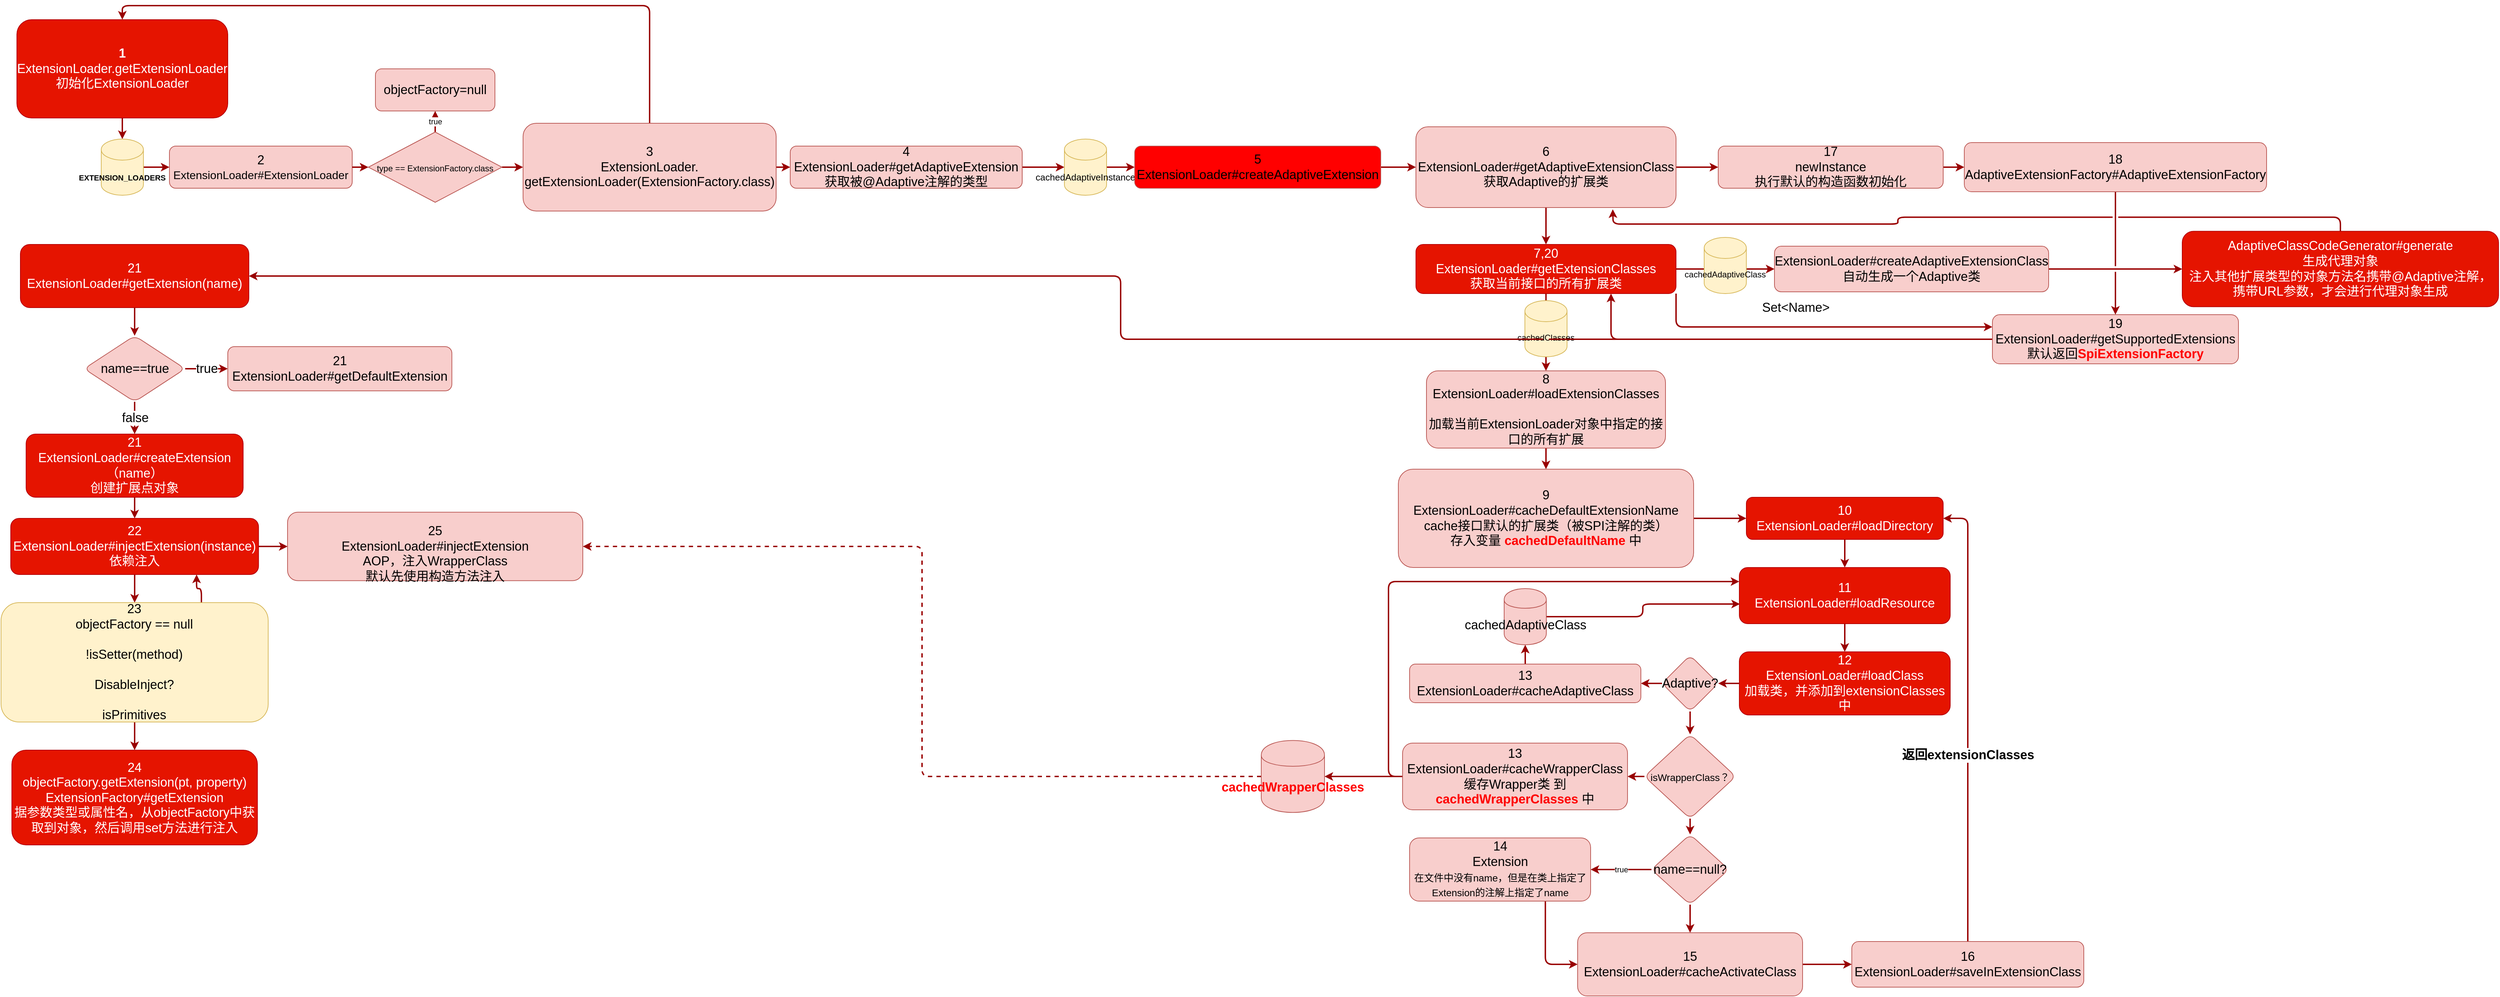 <mxfile version="14.5.1" type="device" pages="2"><diagram id="BJDHhMjycBb8ncR5PtUw" name="spi源码解析v1.0"><mxGraphModel dx="2678" dy="1761" grid="1" gridSize="10" guides="0" tooltips="1" connect="1" arrows="1" fold="1" page="1" pageScale="1" pageWidth="827" pageHeight="1169" math="0" shadow="0"><root><mxCell id="6gTTZ6yDLrQoe-4c05XS-0"/><mxCell id="6gTTZ6yDLrQoe-4c05XS-1" parent="6gTTZ6yDLrQoe-4c05XS-0"/><mxCell id="R_DeVtL2F_jMCmhzzTFe-1" value="" style="edgeStyle=orthogonalEdgeStyle;rounded=1;orthogonalLoop=1;jettySize=auto;html=1;strokeWidth=2;strokeColor=#990000;" parent="6gTTZ6yDLrQoe-4c05XS-1" source="6gTTZ6yDLrQoe-4c05XS-2" target="R_DeVtL2F_jMCmhzzTFe-0" edge="1"><mxGeometry relative="1" as="geometry"/></mxCell><mxCell id="6gTTZ6yDLrQoe-4c05XS-2" value="&lt;font style=&quot;font-size: 18px&quot;&gt;&lt;b&gt;1&lt;br&gt;&lt;/b&gt;ExtensionLoader.getExtensionLoader&lt;br&gt;初始化ExtensionLoader&lt;br&gt;&lt;/font&gt;" style="rounded=1;whiteSpace=wrap;html=1;fillColor=#e51400;strokeColor=#B20000;fontColor=#ffffff;" parent="6gTTZ6yDLrQoe-4c05XS-1" vertex="1"><mxGeometry x="-890" y="-1140" width="300" height="140" as="geometry"/></mxCell><mxCell id="mGJ6wya0VJIIWtxUanmy-1" value="" style="edgeStyle=orthogonalEdgeStyle;rounded=1;orthogonalLoop=1;jettySize=auto;html=1;strokeColor=#990000;strokeWidth=2;jumpStyle=arc;" parent="6gTTZ6yDLrQoe-4c05XS-1" source="u1w59SJQdLL8rpokcKVa-0" target="mGJ6wya0VJIIWtxUanmy-0" edge="1"><mxGeometry relative="1" as="geometry"/></mxCell><mxCell id="fHZmzMiJf6IcAJnwb4XA-0" value="&lt;span style=&quot;font-size: 18px&quot;&gt;2&lt;/span&gt;&lt;br&gt;&lt;font style=&quot;font-size: 16px&quot;&gt;ExtensionLoader#ExtensionLoader&lt;/font&gt;" style="whiteSpace=wrap;html=1;rounded=1;strokeColor=#b85450;fillColor=#f8cecc;" parent="6gTTZ6yDLrQoe-4c05XS-1" vertex="1"><mxGeometry x="-673" y="-960" width="260" height="60" as="geometry"/></mxCell><mxCell id="R_DeVtL2F_jMCmhzzTFe-2" value="" style="edgeStyle=orthogonalEdgeStyle;rounded=1;orthogonalLoop=1;jettySize=auto;html=1;strokeColor=#990000;strokeWidth=2;jumpStyle=arc;" parent="6gTTZ6yDLrQoe-4c05XS-1" source="R_DeVtL2F_jMCmhzzTFe-0" target="fHZmzMiJf6IcAJnwb4XA-0" edge="1"><mxGeometry relative="1" as="geometry"/></mxCell><mxCell id="R_DeVtL2F_jMCmhzzTFe-0" value="&lt;b&gt;&lt;font style=&quot;font-size: 11px&quot;&gt;EXTENSION_LOADERS&lt;/font&gt;&lt;/b&gt;" style="shape=cylinder3;whiteSpace=wrap;html=1;boundedLbl=1;backgroundOutline=1;size=15;shadow=0;strokeColor=#d6b656;fontSize=18;fillColor=#fff2cc;" parent="6gTTZ6yDLrQoe-4c05XS-1" vertex="1"><mxGeometry x="-770" y="-970" width="60" height="80" as="geometry"/></mxCell><mxCell id="9yKYqp6RQ7JMMkmmD2PB-1" style="edgeStyle=orthogonalEdgeStyle;rounded=1;jumpStyle=arc;orthogonalLoop=1;jettySize=auto;html=1;exitX=0.5;exitY=0;exitDx=0;exitDy=0;entryX=0.5;entryY=0;entryDx=0;entryDy=0;strokeColor=#990000;strokeWidth=2;" parent="6gTTZ6yDLrQoe-4c05XS-1" source="mGJ6wya0VJIIWtxUanmy-0" target="6gTTZ6yDLrQoe-4c05XS-2" edge="1"><mxGeometry relative="1" as="geometry"/></mxCell><mxCell id="YEN8LTFZNsTMupnvZyDp-1" value="" style="edgeStyle=orthogonalEdgeStyle;rounded=1;jumpStyle=gap;orthogonalLoop=1;jettySize=auto;html=1;strokeColor=#990000;strokeWidth=2;" parent="6gTTZ6yDLrQoe-4c05XS-1" source="mGJ6wya0VJIIWtxUanmy-0" target="-ad1sdJt5uWBsC2xiEd5-0" edge="1"><mxGeometry relative="1" as="geometry"/></mxCell><mxCell id="mGJ6wya0VJIIWtxUanmy-0" value="&lt;span&gt;3&lt;br&gt;ExtensionLoader.&lt;br&gt;getExtensionLoader(ExtensionFactory.class)&lt;/span&gt;" style="whiteSpace=wrap;html=1;shadow=0;fontSize=18;strokeColor=#b85450;fillColor=#f8cecc;rounded=1;" parent="6gTTZ6yDLrQoe-4c05XS-1" vertex="1"><mxGeometry x="-170" y="-992.5" width="360" height="125" as="geometry"/></mxCell><mxCell id="HsuUEwpqDkapGSjjaiV0-1" value="true" style="edgeStyle=orthogonalEdgeStyle;rounded=1;orthogonalLoop=1;jettySize=auto;html=1;strokeColor=#990000;strokeWidth=2;jumpStyle=gap;" parent="6gTTZ6yDLrQoe-4c05XS-1" source="u1w59SJQdLL8rpokcKVa-0" target="HsuUEwpqDkapGSjjaiV0-0" edge="1"><mxGeometry relative="1" as="geometry"/></mxCell><mxCell id="u1w59SJQdLL8rpokcKVa-0" value="&lt;span&gt;&lt;font style=&quot;font-size: 12px&quot;&gt;type == ExtensionFactory.class&lt;/font&gt;&lt;/span&gt;" style="rhombus;whiteSpace=wrap;html=1;shadow=0;strokeColor=#b85450;fontSize=18;fillColor=#f8cecc;" parent="6gTTZ6yDLrQoe-4c05XS-1" vertex="1"><mxGeometry x="-390" y="-980" width="190" height="100" as="geometry"/></mxCell><mxCell id="u1w59SJQdLL8rpokcKVa-1" value="" style="edgeStyle=orthogonalEdgeStyle;rounded=1;orthogonalLoop=1;jettySize=auto;html=1;strokeColor=#990000;strokeWidth=2;jumpStyle=arc;" parent="6gTTZ6yDLrQoe-4c05XS-1" source="fHZmzMiJf6IcAJnwb4XA-0" target="u1w59SJQdLL8rpokcKVa-0" edge="1"><mxGeometry relative="1" as="geometry"><mxPoint x="-190" y="-1070" as="sourcePoint"/><mxPoint x="120" y="-1065" as="targetPoint"/></mxGeometry></mxCell><mxCell id="HsuUEwpqDkapGSjjaiV0-0" value="&lt;span&gt;objectFactory=null&lt;/span&gt;" style="rounded=1;whiteSpace=wrap;html=1;shadow=0;strokeColor=#b85450;fontSize=18;fillColor=#f8cecc;" parent="6gTTZ6yDLrQoe-4c05XS-1" vertex="1"><mxGeometry x="-380" y="-1070" width="170" height="60" as="geometry"/></mxCell><mxCell id="YEN8LTFZNsTMupnvZyDp-2" value="" style="edgeStyle=orthogonalEdgeStyle;rounded=1;jumpStyle=gap;orthogonalLoop=1;jettySize=auto;html=1;strokeColor=#990000;strokeWidth=2;" parent="6gTTZ6yDLrQoe-4c05XS-1" source="-ad1sdJt5uWBsC2xiEd5-0" target="xCl6rjRhzeNygFHYOf---0" edge="1"><mxGeometry relative="1" as="geometry"/></mxCell><mxCell id="-ad1sdJt5uWBsC2xiEd5-0" value="&lt;span&gt;4&lt;br&gt;&lt;/span&gt;ExtensionLoader#getAdaptiveExtension&lt;br&gt;&lt;span&gt;获取被@Adaptive注解的类型&lt;/span&gt;" style="whiteSpace=wrap;html=1;rounded=1;shadow=0;fontSize=18;strokeColor=#b85450;fillColor=#f8cecc;" parent="6gTTZ6yDLrQoe-4c05XS-1" vertex="1"><mxGeometry x="210" y="-960" width="330" height="60" as="geometry"/></mxCell><mxCell id="4BWpLaktm4OVgLqnlmIB-1" style="edgeStyle=orthogonalEdgeStyle;rounded=1;jumpStyle=gap;orthogonalLoop=1;jettySize=auto;html=1;exitX=1;exitY=0.5;exitDx=0;exitDy=0;exitPerimeter=0;strokeColor=#990000;strokeWidth=2;" parent="6gTTZ6yDLrQoe-4c05XS-1" source="xCl6rjRhzeNygFHYOf---0" target="4BWpLaktm4OVgLqnlmIB-0" edge="1"><mxGeometry relative="1" as="geometry"/></mxCell><mxCell id="xCl6rjRhzeNygFHYOf---0" value="&lt;font style=&quot;font-size: 13px&quot;&gt;cachedAdaptiveInstance&lt;/font&gt;" style="shape=cylinder3;whiteSpace=wrap;html=1;boundedLbl=1;backgroundOutline=1;size=15;rounded=0;shadow=0;strokeColor=#d6b656;fontSize=18;fillColor=#fff2cc;" parent="6gTTZ6yDLrQoe-4c05XS-1" vertex="1"><mxGeometry x="600" y="-970" width="60" height="80" as="geometry"/></mxCell><mxCell id="WeLw7EoayMb0Pjjqvdbj-1" value="" style="edgeStyle=orthogonalEdgeStyle;rounded=1;jumpStyle=gap;orthogonalLoop=1;jettySize=auto;html=1;strokeColor=#990000;strokeWidth=2;" parent="6gTTZ6yDLrQoe-4c05XS-1" source="4BWpLaktm4OVgLqnlmIB-0" target="WeLw7EoayMb0Pjjqvdbj-0" edge="1"><mxGeometry relative="1" as="geometry"/></mxCell><mxCell id="4BWpLaktm4OVgLqnlmIB-0" value="5&lt;br&gt;ExtensionLoader#createAdaptiveExtension" style="whiteSpace=wrap;html=1;rounded=1;shadow=0;fontSize=18;strokeColor=#b85450;fillColor=#FF0000;" parent="6gTTZ6yDLrQoe-4c05XS-1" vertex="1"><mxGeometry x="700" y="-960" width="350" height="60" as="geometry"/></mxCell><mxCell id="DATu500TOIym8MebFxtk-1" value="" style="edgeStyle=orthogonalEdgeStyle;rounded=1;jumpStyle=gap;orthogonalLoop=1;jettySize=auto;html=1;strokeColor=#990000;strokeWidth=2;" parent="6gTTZ6yDLrQoe-4c05XS-1" source="WeLw7EoayMb0Pjjqvdbj-0" target="DATu500TOIym8MebFxtk-0" edge="1"><mxGeometry relative="1" as="geometry"/></mxCell><mxCell id="oqpWADcznQwxmXNkCbkY-2" value="" style="edgeStyle=orthogonalEdgeStyle;rounded=1;jumpStyle=gap;orthogonalLoop=1;jettySize=auto;html=1;strokeColor=#990000;strokeWidth=2;" parent="6gTTZ6yDLrQoe-4c05XS-1" source="WeLw7EoayMb0Pjjqvdbj-0" target="oqpWADcznQwxmXNkCbkY-1" edge="1"><mxGeometry relative="1" as="geometry"/></mxCell><mxCell id="WeLw7EoayMb0Pjjqvdbj-0" value="6&lt;br&gt;ExtensionLoader#getAdaptiveExtensionClass&lt;br&gt;获取Adaptive的扩展类" style="whiteSpace=wrap;html=1;rounded=1;shadow=0;fontSize=18;strokeColor=#b85450;fillColor=#f8cecc;" parent="6gTTZ6yDLrQoe-4c05XS-1" vertex="1"><mxGeometry x="1100" y="-987.5" width="370" height="115" as="geometry"/></mxCell><mxCell id="EBYHiQLjyM8Fl9CHNav2-1" value="" style="edgeStyle=orthogonalEdgeStyle;rounded=1;jumpStyle=gap;orthogonalLoop=1;jettySize=auto;html=1;strokeColor=#990000;strokeWidth=2;" parent="6gTTZ6yDLrQoe-4c05XS-1" source="DATu500TOIym8MebFxtk-0" target="EBYHiQLjyM8Fl9CHNav2-0" edge="1"><mxGeometry relative="1" as="geometry"/></mxCell><mxCell id="PNeb54_uDiQLo6mo59sM-2" value="" style="edgeStyle=orthogonalEdgeStyle;rounded=1;jumpStyle=gap;orthogonalLoop=1;jettySize=auto;html=1;strokeColor=#990000;strokeWidth=2;" parent="6gTTZ6yDLrQoe-4c05XS-1" source="DATu500TOIym8MebFxtk-0" target="PNeb54_uDiQLo6mo59sM-0" edge="1"><mxGeometry relative="1" as="geometry"/></mxCell><mxCell id="pZ2EbkYcfpTKHRSMRbRm-9" style="edgeStyle=orthogonalEdgeStyle;rounded=1;jumpStyle=gap;orthogonalLoop=1;jettySize=auto;html=1;exitX=1;exitY=1;exitDx=0;exitDy=0;entryX=0;entryY=0.25;entryDx=0;entryDy=0;strokeColor=#990000;strokeWidth=2;fontSize=18;" parent="6gTTZ6yDLrQoe-4c05XS-1" source="DATu500TOIym8MebFxtk-0" target="pZ2EbkYcfpTKHRSMRbRm-4" edge="1"><mxGeometry relative="1" as="geometry"/></mxCell><mxCell id="DATu500TOIym8MebFxtk-0" value="7,20&lt;br&gt;ExtensionLoader#getExtensionClasses&lt;br&gt;获取当前接口的所有扩展类" style="whiteSpace=wrap;html=1;rounded=1;shadow=0;fontSize=18;strokeColor=#B20000;fillColor=#e51400;fontColor=#ffffff;" parent="6gTTZ6yDLrQoe-4c05XS-1" vertex="1"><mxGeometry x="1100" y="-820" width="370" height="70" as="geometry"/></mxCell><mxCell id="NtNHQgSMo5zZfPtjQlCN-1" value="" style="edgeStyle=orthogonalEdgeStyle;rounded=1;jumpStyle=gap;orthogonalLoop=1;jettySize=auto;html=1;strokeColor=#990000;strokeWidth=2;fontSize=18;" parent="6gTTZ6yDLrQoe-4c05XS-1" source="EBYHiQLjyM8Fl9CHNav2-0" target="NtNHQgSMo5zZfPtjQlCN-0" edge="1"><mxGeometry relative="1" as="geometry"/></mxCell><mxCell id="EBYHiQLjyM8Fl9CHNav2-0" value="ExtensionLoader#createAdaptiveExtensionClass&lt;br&gt;自动生成一个Adaptive类" style="whiteSpace=wrap;html=1;rounded=1;shadow=0;fontSize=18;strokeColor=#b85450;fillColor=#f8cecc;" parent="6gTTZ6yDLrQoe-4c05XS-1" vertex="1"><mxGeometry x="1610" y="-817.5" width="390" height="65" as="geometry"/></mxCell><mxCell id="oqpWADcznQwxmXNkCbkY-0" value="cachedAdaptiveClass" style="shape=cylinder3;whiteSpace=wrap;html=1;boundedLbl=1;backgroundOutline=1;size=15;fillColor=#fff2cc;strokeColor=#d6b656;" parent="6gTTZ6yDLrQoe-4c05XS-1" vertex="1"><mxGeometry x="1510" y="-830" width="60" height="80" as="geometry"/></mxCell><mxCell id="pZ2EbkYcfpTKHRSMRbRm-1" value="" style="edgeStyle=orthogonalEdgeStyle;rounded=1;jumpStyle=gap;orthogonalLoop=1;jettySize=auto;html=1;strokeColor=#990000;strokeWidth=2;fontSize=18;" parent="6gTTZ6yDLrQoe-4c05XS-1" source="oqpWADcznQwxmXNkCbkY-1" target="pZ2EbkYcfpTKHRSMRbRm-0" edge="1"><mxGeometry relative="1" as="geometry"/></mxCell><mxCell id="oqpWADcznQwxmXNkCbkY-1" value="17&lt;br&gt;newInstance&lt;br&gt;执行默认的构造函数初始化" style="whiteSpace=wrap;html=1;rounded=1;shadow=0;fontSize=18;strokeColor=#b85450;fillColor=#f8cecc;" parent="6gTTZ6yDLrQoe-4c05XS-1" vertex="1"><mxGeometry x="1530" y="-960" width="320" height="60" as="geometry"/></mxCell><mxCell id="3aBTPGXh3-IAwDQzSVo1-2" value="" style="edgeStyle=orthogonalEdgeStyle;rounded=1;jumpStyle=gap;orthogonalLoop=1;jettySize=auto;html=1;strokeColor=#990000;strokeWidth=2;" parent="6gTTZ6yDLrQoe-4c05XS-1" source="PNeb54_uDiQLo6mo59sM-0" target="3aBTPGXh3-IAwDQzSVo1-1" edge="1"><mxGeometry relative="1" as="geometry"/></mxCell><mxCell id="PNeb54_uDiQLo6mo59sM-0" value="8&lt;br&gt;&lt;font&gt;ExtensionLoader#loadExtensionClasses&lt;br&gt;&lt;br&gt;加载当前ExtensionLoader对象中指定的接口的所有扩展&lt;br&gt;&lt;/font&gt;" style="whiteSpace=wrap;html=1;rounded=1;shadow=0;fontSize=18;strokeColor=#b85450;fillColor=#f8cecc;" parent="6gTTZ6yDLrQoe-4c05XS-1" vertex="1"><mxGeometry x="1115" y="-640" width="340" height="110" as="geometry"/></mxCell><mxCell id="3aBTPGXh3-IAwDQzSVo1-0" value="cachedClasses" style="shape=cylinder3;whiteSpace=wrap;html=1;boundedLbl=1;backgroundOutline=1;size=15;fillColor=#fff2cc;strokeColor=#d6b656;" parent="6gTTZ6yDLrQoe-4c05XS-1" vertex="1"><mxGeometry x="1255" y="-740" width="60" height="80" as="geometry"/></mxCell><mxCell id="ENunGiWqaai8g_4xb9UI-1" value="" style="edgeStyle=orthogonalEdgeStyle;rounded=1;jumpStyle=gap;orthogonalLoop=1;jettySize=auto;html=1;strokeColor=#990000;strokeWidth=2;" parent="6gTTZ6yDLrQoe-4c05XS-1" source="3aBTPGXh3-IAwDQzSVo1-1" target="ENunGiWqaai8g_4xb9UI-0" edge="1"><mxGeometry relative="1" as="geometry"/></mxCell><mxCell id="3aBTPGXh3-IAwDQzSVo1-1" value="9&lt;br&gt;ExtensionLoader#cacheDefaultExtensionName&lt;br&gt;cache接口默认的扩展类（被SPI注解的类）&lt;br&gt;存入变量&amp;nbsp;&lt;b style=&quot;color: rgb(255 , 0 , 0)&quot;&gt;cachedDefaultName &lt;/b&gt;中" style="whiteSpace=wrap;html=1;rounded=1;shadow=0;fontSize=18;strokeColor=#b85450;fillColor=#f8cecc;" parent="6gTTZ6yDLrQoe-4c05XS-1" vertex="1"><mxGeometry x="1075" y="-500" width="420" height="140" as="geometry"/></mxCell><mxCell id="9qMR5A7AGmcVtn020CR6-1" value="" style="edgeStyle=orthogonalEdgeStyle;rounded=1;jumpStyle=gap;orthogonalLoop=1;jettySize=auto;html=1;strokeColor=#990000;strokeWidth=2;" parent="6gTTZ6yDLrQoe-4c05XS-1" source="ENunGiWqaai8g_4xb9UI-0" target="9qMR5A7AGmcVtn020CR6-0" edge="1"><mxGeometry relative="1" as="geometry"/></mxCell><mxCell id="ENunGiWqaai8g_4xb9UI-0" value="10&lt;br&gt;ExtensionLoader#loadDirectory" style="whiteSpace=wrap;html=1;rounded=1;shadow=0;fontSize=18;strokeColor=#B20000;fillColor=#e51400;fontColor=#ffffff;" parent="6gTTZ6yDLrQoe-4c05XS-1" vertex="1"><mxGeometry x="1570" y="-460" width="280" height="60" as="geometry"/></mxCell><mxCell id="9qMR5A7AGmcVtn020CR6-3" value="" style="edgeStyle=orthogonalEdgeStyle;rounded=1;jumpStyle=gap;orthogonalLoop=1;jettySize=auto;html=1;strokeColor=#990000;strokeWidth=2;" parent="6gTTZ6yDLrQoe-4c05XS-1" source="9qMR5A7AGmcVtn020CR6-0" target="9qMR5A7AGmcVtn020CR6-2" edge="1"><mxGeometry relative="1" as="geometry"/></mxCell><mxCell id="9qMR5A7AGmcVtn020CR6-0" value="11&lt;br&gt;ExtensionLoader#loadResource" style="whiteSpace=wrap;html=1;rounded=1;shadow=0;fontSize=18;strokeColor=#B20000;fillColor=#e51400;fontColor=#ffffff;" parent="6gTTZ6yDLrQoe-4c05XS-1" vertex="1"><mxGeometry x="1560" y="-360" width="300" height="80" as="geometry"/></mxCell><mxCell id="eD2LN8HHxcfB3pWDw351-2" value="" style="edgeStyle=orthogonalEdgeStyle;rounded=1;jumpStyle=gap;orthogonalLoop=1;jettySize=auto;html=1;strokeColor=#990000;strokeWidth=2;" parent="6gTTZ6yDLrQoe-4c05XS-1" source="9qMR5A7AGmcVtn020CR6-2" target="eD2LN8HHxcfB3pWDw351-1" edge="1"><mxGeometry relative="1" as="geometry"/></mxCell><mxCell id="9qMR5A7AGmcVtn020CR6-2" value="12&lt;br&gt;ExtensionLoader#loadClass&lt;br&gt;加载类，并添加到extensionClasses中" style="whiteSpace=wrap;html=1;rounded=1;shadow=0;fontSize=18;strokeColor=#B20000;fillColor=#e51400;fontColor=#ffffff;" parent="6gTTZ6yDLrQoe-4c05XS-1" vertex="1"><mxGeometry x="1560" y="-240" width="300" height="90" as="geometry"/></mxCell><mxCell id="7Av5f4awLIMZXPRcshLW-1" value="" style="edgeStyle=orthogonalEdgeStyle;rounded=1;jumpStyle=gap;orthogonalLoop=1;jettySize=auto;html=1;strokeColor=#990000;strokeWidth=2;" parent="6gTTZ6yDLrQoe-4c05XS-1" source="eD2LN8HHxcfB3pWDw351-1" target="7Av5f4awLIMZXPRcshLW-0" edge="1"><mxGeometry relative="1" as="geometry"/></mxCell><mxCell id="v2zOWgnmLuopZrmFtfxX-0" style="edgeStyle=orthogonalEdgeStyle;rounded=1;jumpStyle=gap;orthogonalLoop=1;jettySize=auto;html=1;exitX=0.5;exitY=1;exitDx=0;exitDy=0;strokeColor=#990000;strokeWidth=2;" parent="6gTTZ6yDLrQoe-4c05XS-1" source="eD2LN8HHxcfB3pWDw351-1" target="xhPTVKzmw_O6wS73hhiZ-0" edge="1"><mxGeometry relative="1" as="geometry"/></mxCell><mxCell id="eD2LN8HHxcfB3pWDw351-1" value="Adaptive?" style="rhombus;whiteSpace=wrap;html=1;rounded=1;shadow=0;fontSize=18;strokeColor=#b85450;fillColor=#f8cecc;" parent="6gTTZ6yDLrQoe-4c05XS-1" vertex="1"><mxGeometry x="1450" y="-235" width="80" height="80" as="geometry"/></mxCell><mxCell id="wzYUWkNbJwbDXNArL4ia-1" value="" style="edgeStyle=orthogonalEdgeStyle;rounded=1;jumpStyle=gap;orthogonalLoop=1;jettySize=auto;html=1;strokeColor=#990000;strokeWidth=2;" parent="6gTTZ6yDLrQoe-4c05XS-1" source="7Av5f4awLIMZXPRcshLW-0" target="wzYUWkNbJwbDXNArL4ia-0" edge="1"><mxGeometry relative="1" as="geometry"/></mxCell><mxCell id="7Av5f4awLIMZXPRcshLW-0" value="13&lt;br&gt;ExtensionLoader#cacheAdaptiveClass" style="whiteSpace=wrap;html=1;rounded=1;shadow=0;fontSize=18;strokeColor=#b85450;fillColor=#f8cecc;" parent="6gTTZ6yDLrQoe-4c05XS-1" vertex="1"><mxGeometry x="1091" y="-222.5" width="329" height="55" as="geometry"/></mxCell><mxCell id="wzYUWkNbJwbDXNArL4ia-2" style="edgeStyle=orthogonalEdgeStyle;rounded=1;jumpStyle=gap;orthogonalLoop=1;jettySize=auto;html=1;exitX=1;exitY=0.5;exitDx=0;exitDy=0;entryX=0.003;entryY=0.65;entryDx=0;entryDy=0;entryPerimeter=0;strokeColor=#990000;strokeWidth=2;" parent="6gTTZ6yDLrQoe-4c05XS-1" source="wzYUWkNbJwbDXNArL4ia-0" target="9qMR5A7AGmcVtn020CR6-0" edge="1"><mxGeometry relative="1" as="geometry"/></mxCell><mxCell id="wzYUWkNbJwbDXNArL4ia-0" value="cachedAdaptiveClass" style="shape=cylinder;whiteSpace=wrap;html=1;boundedLbl=1;backgroundOutline=1;rounded=1;shadow=0;fontSize=18;strokeColor=#b85450;fillColor=#f8cecc;" parent="6gTTZ6yDLrQoe-4c05XS-1" vertex="1"><mxGeometry x="1225.5" y="-330" width="60" height="80" as="geometry"/></mxCell><mxCell id="PritKspd39uWr4Tb-1zm-1" value="" style="edgeStyle=orthogonalEdgeStyle;rounded=1;jumpStyle=gap;orthogonalLoop=1;jettySize=auto;html=1;strokeColor=#990000;strokeWidth=2;" parent="6gTTZ6yDLrQoe-4c05XS-1" source="xhPTVKzmw_O6wS73hhiZ-0" target="PritKspd39uWr4Tb-1zm-0" edge="1"><mxGeometry relative="1" as="geometry"/></mxCell><mxCell id="v2zOWgnmLuopZrmFtfxX-2" value="" style="edgeStyle=orthogonalEdgeStyle;rounded=1;jumpStyle=gap;orthogonalLoop=1;jettySize=auto;html=1;strokeColor=#990000;strokeWidth=2;" parent="6gTTZ6yDLrQoe-4c05XS-1" source="xhPTVKzmw_O6wS73hhiZ-0" target="v2zOWgnmLuopZrmFtfxX-1" edge="1"><mxGeometry relative="1" as="geometry"/></mxCell><mxCell id="xhPTVKzmw_O6wS73hhiZ-0" value="&lt;font style=&quot;font-size: 14px&quot;&gt;isWrapperClass？&lt;/font&gt;" style="rhombus;whiteSpace=wrap;html=1;rounded=1;shadow=0;fontSize=18;strokeColor=#b85450;fillColor=#f8cecc;" parent="6gTTZ6yDLrQoe-4c05XS-1" vertex="1"><mxGeometry x="1425" y="-122.5" width="130" height="120" as="geometry"/></mxCell><mxCell id="v9TZqR8ChkbdOS47nU_b-0" style="edgeStyle=orthogonalEdgeStyle;rounded=1;jumpStyle=gap;orthogonalLoop=1;jettySize=auto;html=1;exitX=0;exitY=0.5;exitDx=0;exitDy=0;entryX=0;entryY=0.25;entryDx=0;entryDy=0;strokeColor=#990000;strokeWidth=2;" parent="6gTTZ6yDLrQoe-4c05XS-1" source="PritKspd39uWr4Tb-1zm-0" target="9qMR5A7AGmcVtn020CR6-0" edge="1"><mxGeometry relative="1" as="geometry"/></mxCell><mxCell id="np4BkKuJVa0sv1uddxF3-3" value="" style="edgeStyle=orthogonalEdgeStyle;rounded=1;jumpStyle=gap;orthogonalLoop=1;jettySize=auto;html=1;strokeColor=#990000;strokeWidth=2;fontSize=18;" parent="6gTTZ6yDLrQoe-4c05XS-1" source="PritKspd39uWr4Tb-1zm-0" target="np4BkKuJVa0sv1uddxF3-2" edge="1"><mxGeometry relative="1" as="geometry"/></mxCell><mxCell id="PritKspd39uWr4Tb-1zm-0" value="13&lt;br&gt;ExtensionLoader#cacheWrapperClass&lt;br&gt;缓存Wrapper类 到 &lt;b&gt;&lt;font color=&quot;#ff0000&quot;&gt;cachedWrapperClasses &lt;/font&gt;&lt;/b&gt;中" style="whiteSpace=wrap;html=1;rounded=1;shadow=0;fontSize=18;strokeColor=#b85450;fillColor=#f8cecc;" parent="6gTTZ6yDLrQoe-4c05XS-1" vertex="1"><mxGeometry x="1081" y="-110" width="320" height="95" as="geometry"/></mxCell><mxCell id="H9Py0oaPqOBMJgi4oGrZ-1" value="true" style="edgeStyle=orthogonalEdgeStyle;rounded=1;jumpStyle=gap;orthogonalLoop=1;jettySize=auto;html=1;strokeColor=#990000;strokeWidth=2;" parent="6gTTZ6yDLrQoe-4c05XS-1" source="v2zOWgnmLuopZrmFtfxX-1" target="H9Py0oaPqOBMJgi4oGrZ-0" edge="1"><mxGeometry relative="1" as="geometry"/></mxCell><mxCell id="m9tNdFhftxj6IjA6wOuG-0" style="edgeStyle=orthogonalEdgeStyle;rounded=1;jumpStyle=gap;orthogonalLoop=1;jettySize=auto;html=1;exitX=0.5;exitY=1;exitDx=0;exitDy=0;strokeColor=#990000;strokeWidth=2;" parent="6gTTZ6yDLrQoe-4c05XS-1" source="v2zOWgnmLuopZrmFtfxX-1" target="xrN9MisphIVPbNp0dAC2-0" edge="1"><mxGeometry relative="1" as="geometry"/></mxCell><mxCell id="v2zOWgnmLuopZrmFtfxX-1" value="name==null?" style="rhombus;whiteSpace=wrap;html=1;rounded=1;shadow=0;fontSize=18;strokeColor=#b85450;fillColor=#f8cecc;" parent="6gTTZ6yDLrQoe-4c05XS-1" vertex="1"><mxGeometry x="1435" y="20" width="110" height="100" as="geometry"/></mxCell><mxCell id="m9tNdFhftxj6IjA6wOuG-2" style="edgeStyle=orthogonalEdgeStyle;rounded=1;jumpStyle=gap;orthogonalLoop=1;jettySize=auto;html=1;exitX=0.75;exitY=1;exitDx=0;exitDy=0;entryX=0;entryY=0.5;entryDx=0;entryDy=0;strokeColor=#990000;strokeWidth=2;" parent="6gTTZ6yDLrQoe-4c05XS-1" source="H9Py0oaPqOBMJgi4oGrZ-0" target="xrN9MisphIVPbNp0dAC2-0" edge="1"><mxGeometry relative="1" as="geometry"/></mxCell><mxCell id="H9Py0oaPqOBMJgi4oGrZ-0" value="14&lt;br&gt;Extension&lt;br&gt;&lt;font style=&quot;font-size: 14px&quot;&gt;在文件中没有name，但是在类上指定了Extension的注解上指定了name&lt;/font&gt;" style="rounded=1;whiteSpace=wrap;html=1;shadow=0;strokeColor=#b85450;fillColor=#f8cecc;fontSize=18;" parent="6gTTZ6yDLrQoe-4c05XS-1" vertex="1"><mxGeometry x="1091" y="25" width="257.5" height="90" as="geometry"/></mxCell><mxCell id="mpocvzDaH7a_ModqPoto-1" value="" style="edgeStyle=orthogonalEdgeStyle;rounded=1;jumpStyle=gap;orthogonalLoop=1;jettySize=auto;html=1;strokeColor=#990000;strokeWidth=2;" parent="6gTTZ6yDLrQoe-4c05XS-1" source="xrN9MisphIVPbNp0dAC2-0" target="mpocvzDaH7a_ModqPoto-0" edge="1"><mxGeometry relative="1" as="geometry"/></mxCell><mxCell id="xrN9MisphIVPbNp0dAC2-0" value="15&lt;br&gt;ExtensionLoader#cacheActivateClass" style="whiteSpace=wrap;html=1;rounded=1;shadow=0;fontSize=18;strokeColor=#b85450;fillColor=#f8cecc;" parent="6gTTZ6yDLrQoe-4c05XS-1" vertex="1"><mxGeometry x="1330" y="160" width="320" height="90" as="geometry"/></mxCell><mxCell id="mpocvzDaH7a_ModqPoto-3" style="edgeStyle=orthogonalEdgeStyle;rounded=1;jumpStyle=gap;orthogonalLoop=1;jettySize=auto;html=1;exitX=0.5;exitY=0;exitDx=0;exitDy=0;entryX=1;entryY=0.5;entryDx=0;entryDy=0;strokeColor=#990000;strokeWidth=2;" parent="6gTTZ6yDLrQoe-4c05XS-1" source="mpocvzDaH7a_ModqPoto-0" target="ENunGiWqaai8g_4xb9UI-0" edge="1"><mxGeometry relative="1" as="geometry"/></mxCell><mxCell id="mpocvzDaH7a_ModqPoto-4" value="返回extensionClasses" style="edgeLabel;html=1;align=center;verticalAlign=middle;resizable=0;points=[];fontSize=18;fontStyle=1" parent="mpocvzDaH7a_ModqPoto-3" vertex="1" connectable="0"><mxGeometry x="-0.164" relative="1" as="geometry"><mxPoint y="1" as="offset"/></mxGeometry></mxCell><mxCell id="mpocvzDaH7a_ModqPoto-0" value="16&lt;br&gt;ExtensionLoader#saveInExtensionClass" style="whiteSpace=wrap;html=1;rounded=1;shadow=0;fontSize=18;strokeColor=#b85450;fillColor=#f8cecc;" parent="6gTTZ6yDLrQoe-4c05XS-1" vertex="1"><mxGeometry x="1720" y="172.5" width="330" height="65" as="geometry"/></mxCell><mxCell id="pZ2EbkYcfpTKHRSMRbRm-5" value="" style="edgeStyle=orthogonalEdgeStyle;rounded=1;jumpStyle=gap;orthogonalLoop=1;jettySize=auto;html=1;strokeColor=#990000;strokeWidth=2;fontSize=18;" parent="6gTTZ6yDLrQoe-4c05XS-1" source="pZ2EbkYcfpTKHRSMRbRm-0" target="pZ2EbkYcfpTKHRSMRbRm-4" edge="1"><mxGeometry relative="1" as="geometry"/></mxCell><mxCell id="pZ2EbkYcfpTKHRSMRbRm-0" value="18&lt;br&gt;AdaptiveExtensionFactory#AdaptiveExtensionFactory" style="whiteSpace=wrap;html=1;rounded=1;shadow=0;fontSize=18;strokeColor=#b85450;fillColor=#f8cecc;" parent="6gTTZ6yDLrQoe-4c05XS-1" vertex="1"><mxGeometry x="1880" y="-965" width="430" height="70" as="geometry"/></mxCell><mxCell id="pZ2EbkYcfpTKHRSMRbRm-8" style="edgeStyle=orthogonalEdgeStyle;rounded=1;jumpStyle=gap;orthogonalLoop=1;jettySize=auto;html=1;exitX=0;exitY=0.5;exitDx=0;exitDy=0;entryX=0.75;entryY=1;entryDx=0;entryDy=0;strokeColor=#990000;strokeWidth=2;fontSize=18;" parent="6gTTZ6yDLrQoe-4c05XS-1" source="pZ2EbkYcfpTKHRSMRbRm-4" target="DATu500TOIym8MebFxtk-0" edge="1"><mxGeometry relative="1" as="geometry"/></mxCell><mxCell id="_p12p4E_qDUlztUW016Z-1" value="" style="edgeStyle=orthogonalEdgeStyle;rounded=1;jumpStyle=gap;orthogonalLoop=1;jettySize=auto;html=1;strokeColor=#990000;strokeWidth=2;fontSize=18;entryX=1;entryY=0.5;entryDx=0;entryDy=0;" parent="6gTTZ6yDLrQoe-4c05XS-1" source="pZ2EbkYcfpTKHRSMRbRm-4" target="_p12p4E_qDUlztUW016Z-0" edge="1"><mxGeometry relative="1" as="geometry"/></mxCell><mxCell id="pZ2EbkYcfpTKHRSMRbRm-4" value="19&lt;br&gt;ExtensionLoader#getSupportedExtensions&lt;br&gt;默认返回&lt;b&gt;&lt;font color=&quot;#ff0000&quot;&gt;SpiExtensionFactory&lt;/font&gt;&lt;/b&gt;" style="whiteSpace=wrap;html=1;rounded=1;shadow=0;fontSize=18;strokeColor=#b85450;fillColor=#f8cecc;" parent="6gTTZ6yDLrQoe-4c05XS-1" vertex="1"><mxGeometry x="1920" y="-720" width="350" height="70" as="geometry"/></mxCell><mxCell id="pZ2EbkYcfpTKHRSMRbRm-10" value="Set&amp;lt;Name&amp;gt;" style="text;html=1;align=center;verticalAlign=middle;resizable=0;points=[];autosize=1;fontSize=18;" parent="6gTTZ6yDLrQoe-4c05XS-1" vertex="1"><mxGeometry x="1585" y="-745" width="110" height="30" as="geometry"/></mxCell><mxCell id="t3gMH-jBII-_e-eioSbP-1" value="" style="edgeStyle=orthogonalEdgeStyle;rounded=1;jumpStyle=gap;orthogonalLoop=1;jettySize=auto;html=1;strokeColor=#990000;strokeWidth=2;fontSize=18;" parent="6gTTZ6yDLrQoe-4c05XS-1" source="_p12p4E_qDUlztUW016Z-0" target="t3gMH-jBII-_e-eioSbP-0" edge="1"><mxGeometry relative="1" as="geometry"/></mxCell><mxCell id="_p12p4E_qDUlztUW016Z-0" value="21&lt;br&gt;ExtensionLoader#getExtension(name)" style="whiteSpace=wrap;html=1;rounded=1;shadow=0;fontSize=18;strokeColor=#B20000;fillColor=#e51400;fontColor=#ffffff;" parent="6gTTZ6yDLrQoe-4c05XS-1" vertex="1"><mxGeometry x="-885" y="-820" width="325" height="90" as="geometry"/></mxCell><mxCell id="t3gMH-jBII-_e-eioSbP-3" value="true" style="edgeStyle=orthogonalEdgeStyle;rounded=1;jumpStyle=gap;orthogonalLoop=1;jettySize=auto;html=1;strokeColor=#990000;strokeWidth=2;fontSize=18;" parent="6gTTZ6yDLrQoe-4c05XS-1" source="t3gMH-jBII-_e-eioSbP-0" target="t3gMH-jBII-_e-eioSbP-2" edge="1"><mxGeometry relative="1" as="geometry"/></mxCell><mxCell id="t3gMH-jBII-_e-eioSbP-5" value="false" style="edgeStyle=orthogonalEdgeStyle;rounded=1;jumpStyle=gap;orthogonalLoop=1;jettySize=auto;html=1;strokeColor=#990000;strokeWidth=2;fontSize=18;" parent="6gTTZ6yDLrQoe-4c05XS-1" source="t3gMH-jBII-_e-eioSbP-0" target="t3gMH-jBII-_e-eioSbP-4" edge="1"><mxGeometry relative="1" as="geometry"/></mxCell><mxCell id="t3gMH-jBII-_e-eioSbP-0" value="name==true" style="rhombus;whiteSpace=wrap;html=1;rounded=1;shadow=0;fontSize=18;strokeColor=#b85450;fillColor=#f8cecc;" parent="6gTTZ6yDLrQoe-4c05XS-1" vertex="1"><mxGeometry x="-794.37" y="-690" width="143.75" height="94" as="geometry"/></mxCell><mxCell id="t3gMH-jBII-_e-eioSbP-2" value="21&lt;br&gt;ExtensionLoader#getDefaultExtension" style="whiteSpace=wrap;html=1;rounded=1;shadow=0;fontSize=18;strokeColor=#b85450;fillColor=#f8cecc;" parent="6gTTZ6yDLrQoe-4c05XS-1" vertex="1"><mxGeometry x="-590" y="-674.5" width="318.75" height="63" as="geometry"/></mxCell><mxCell id="np4BkKuJVa0sv1uddxF3-1" value="" style="edgeStyle=orthogonalEdgeStyle;rounded=1;jumpStyle=gap;orthogonalLoop=1;jettySize=auto;html=1;strokeColor=#990000;strokeWidth=2;fontSize=18;" parent="6gTTZ6yDLrQoe-4c05XS-1" source="t3gMH-jBII-_e-eioSbP-4" target="np4BkKuJVa0sv1uddxF3-0" edge="1"><mxGeometry relative="1" as="geometry"/></mxCell><mxCell id="t3gMH-jBII-_e-eioSbP-4" value="21&lt;br&gt;ExtensionLoader#createExtension（name）&lt;br&gt;创建扩展点对象" style="whiteSpace=wrap;html=1;rounded=1;shadow=0;fontSize=18;strokeColor=#B20000;fillColor=#e51400;fontColor=#ffffff;" parent="6gTTZ6yDLrQoe-4c05XS-1" vertex="1"><mxGeometry x="-876.88" y="-550" width="308.75" height="90" as="geometry"/></mxCell><mxCell id="np4BkKuJVa0sv1uddxF3-5" value="" style="edgeStyle=orthogonalEdgeStyle;rounded=1;jumpStyle=gap;orthogonalLoop=1;jettySize=auto;html=1;strokeColor=#990000;strokeWidth=2;fontSize=18;" parent="6gTTZ6yDLrQoe-4c05XS-1" source="np4BkKuJVa0sv1uddxF3-0" target="np4BkKuJVa0sv1uddxF3-4" edge="1"><mxGeometry relative="1" as="geometry"/></mxCell><mxCell id="Px03jV2xP3pkglv7FO2U-1" value="" style="edgeStyle=orthogonalEdgeStyle;rounded=1;jumpStyle=gap;orthogonalLoop=1;jettySize=auto;html=1;strokeColor=#990000;strokeWidth=2;fontSize=18;" parent="6gTTZ6yDLrQoe-4c05XS-1" source="np4BkKuJVa0sv1uddxF3-0" target="Px03jV2xP3pkglv7FO2U-0" edge="1"><mxGeometry relative="1" as="geometry"/></mxCell><mxCell id="np4BkKuJVa0sv1uddxF3-0" value="22&lt;br&gt;ExtensionLoader#injectExtension(instance)&lt;br&gt;依赖注入" style="whiteSpace=wrap;html=1;rounded=1;shadow=0;fontSize=18;strokeColor=#B20000;fillColor=#e51400;fontColor=#ffffff;" parent="6gTTZ6yDLrQoe-4c05XS-1" vertex="1"><mxGeometry x="-898.75" y="-430" width="352.51" height="80" as="geometry"/></mxCell><mxCell id="np4BkKuJVa0sv1uddxF3-6" style="edgeStyle=orthogonalEdgeStyle;rounded=1;jumpStyle=gap;orthogonalLoop=1;jettySize=auto;html=1;exitX=0;exitY=0.5;exitDx=0;exitDy=0;entryX=1;entryY=0.5;entryDx=0;entryDy=0;strokeColor=#990000;strokeWidth=2;fontSize=18;dashed=1;" parent="6gTTZ6yDLrQoe-4c05XS-1" source="np4BkKuJVa0sv1uddxF3-2" target="np4BkKuJVa0sv1uddxF3-4" edge="1"><mxGeometry relative="1" as="geometry"/></mxCell><mxCell id="np4BkKuJVa0sv1uddxF3-2" value="&lt;b&gt;&lt;font color=&quot;#ff0000&quot;&gt;cachedWrapperClasses&lt;/font&gt;&lt;/b&gt;" style="shape=cylinder;whiteSpace=wrap;html=1;boundedLbl=1;backgroundOutline=1;rounded=1;shadow=0;fontSize=18;strokeColor=#b85450;fillColor=#f8cecc;" parent="6gTTZ6yDLrQoe-4c05XS-1" vertex="1"><mxGeometry x="880" y="-113.75" width="90" height="102.5" as="geometry"/></mxCell><mxCell id="np4BkKuJVa0sv1uddxF3-4" value="&lt;br&gt;25&lt;br&gt;ExtensionLoader#injectExtension&lt;br&gt;AOP，注入WrapperClass&lt;br&gt;默认先使用构造方法注入" style="whiteSpace=wrap;html=1;rounded=1;shadow=0;fontSize=18;strokeColor=#b85450;fillColor=#f8cecc;" parent="6gTTZ6yDLrQoe-4c05XS-1" vertex="1"><mxGeometry x="-505" y="-438.75" width="420" height="97.5" as="geometry"/></mxCell><mxCell id="Px03jV2xP3pkglv7FO2U-4" style="edgeStyle=orthogonalEdgeStyle;rounded=1;jumpStyle=gap;orthogonalLoop=1;jettySize=auto;html=1;exitX=0.75;exitY=0;exitDx=0;exitDy=0;entryX=0.75;entryY=1;entryDx=0;entryDy=0;strokeColor=#990000;strokeWidth=2;fontSize=18;" parent="6gTTZ6yDLrQoe-4c05XS-1" source="Px03jV2xP3pkglv7FO2U-0" target="np4BkKuJVa0sv1uddxF3-0" edge="1"><mxGeometry relative="1" as="geometry"/></mxCell><mxCell id="EmX4ce4BZr0KTgfuwBJM-1" value="" style="edgeStyle=orthogonalEdgeStyle;rounded=1;jumpStyle=gap;orthogonalLoop=1;jettySize=auto;html=1;strokeColor=#990000;strokeWidth=2;fontSize=18;" parent="6gTTZ6yDLrQoe-4c05XS-1" source="Px03jV2xP3pkglv7FO2U-0" target="EmX4ce4BZr0KTgfuwBJM-0" edge="1"><mxGeometry relative="1" as="geometry"/></mxCell><mxCell id="Px03jV2xP3pkglv7FO2U-0" value="23&lt;br&gt;objectFactory == null&lt;br&gt;&lt;br&gt;!isSetter(method)&lt;br&gt;&lt;br&gt;DisableInject?&lt;br&gt;&lt;br&gt;isPrimitives" style="whiteSpace=wrap;html=1;rounded=1;shadow=0;fontSize=18;strokeColor=#d6b656;fillColor=#fff2cc;" parent="6gTTZ6yDLrQoe-4c05XS-1" vertex="1"><mxGeometry x="-912.51" y="-310" width="380" height="170" as="geometry"/></mxCell><mxCell id="EmX4ce4BZr0KTgfuwBJM-0" value="24&lt;br&gt;objectFactory.getExtension(pt, property)&lt;br&gt;ExtensionFactory#getExtension&lt;br&gt;据参数类型或属性名，从objectFactory中获取到对象，然后调用set方法进行注入" style="whiteSpace=wrap;html=1;rounded=1;shadow=0;fontSize=18;strokeColor=#B20000;fillColor=#e51400;fontColor=#ffffff;" parent="6gTTZ6yDLrQoe-4c05XS-1" vertex="1"><mxGeometry x="-897.17" y="-100" width="349.36" height="135" as="geometry"/></mxCell><mxCell id="NtNHQgSMo5zZfPtjQlCN-2" style="edgeStyle=orthogonalEdgeStyle;rounded=1;jumpStyle=gap;orthogonalLoop=1;jettySize=auto;html=1;exitX=0.5;exitY=0;exitDx=0;exitDy=0;strokeColor=#990000;strokeWidth=2;fontSize=18;" parent="6gTTZ6yDLrQoe-4c05XS-1" source="NtNHQgSMo5zZfPtjQlCN-0" edge="1"><mxGeometry relative="1" as="geometry"><mxPoint x="1380" y="-870" as="targetPoint"/></mxGeometry></mxCell><mxCell id="NtNHQgSMo5zZfPtjQlCN-0" value="AdaptiveClassCodeGenerator#generate&lt;br&gt;生成代理对象&lt;br&gt;注入其他扩展类型的对象方法名携带@Adaptive注解，携带URL参数，才会进行代理对象生成" style="whiteSpace=wrap;html=1;rounded=1;shadow=0;fontSize=18;strokeColor=#B20000;fillColor=#e51400;fontColor=#ffffff;" parent="6gTTZ6yDLrQoe-4c05XS-1" vertex="1"><mxGeometry x="2190" y="-838.75" width="450" height="107.5" as="geometry"/></mxCell></root></mxGraphModel></diagram><diagram id="xcamnNhIoDkcFUS2Q4Ig" name="dubbo整合spring源码"><mxGraphModel dx="1422" dy="822" grid="1" gridSize="10" guides="1" tooltips="1" connect="1" arrows="1" fold="1" page="1" pageScale="1" pageWidth="827" pageHeight="1169" math="0" shadow="0"><root><mxCell id="psb5uG52LgXL-47AEjuR-0"/><mxCell id="psb5uG52LgXL-47AEjuR-1" parent="psb5uG52LgXL-47AEjuR-0"/></root></mxGraphModel></diagram></mxfile>